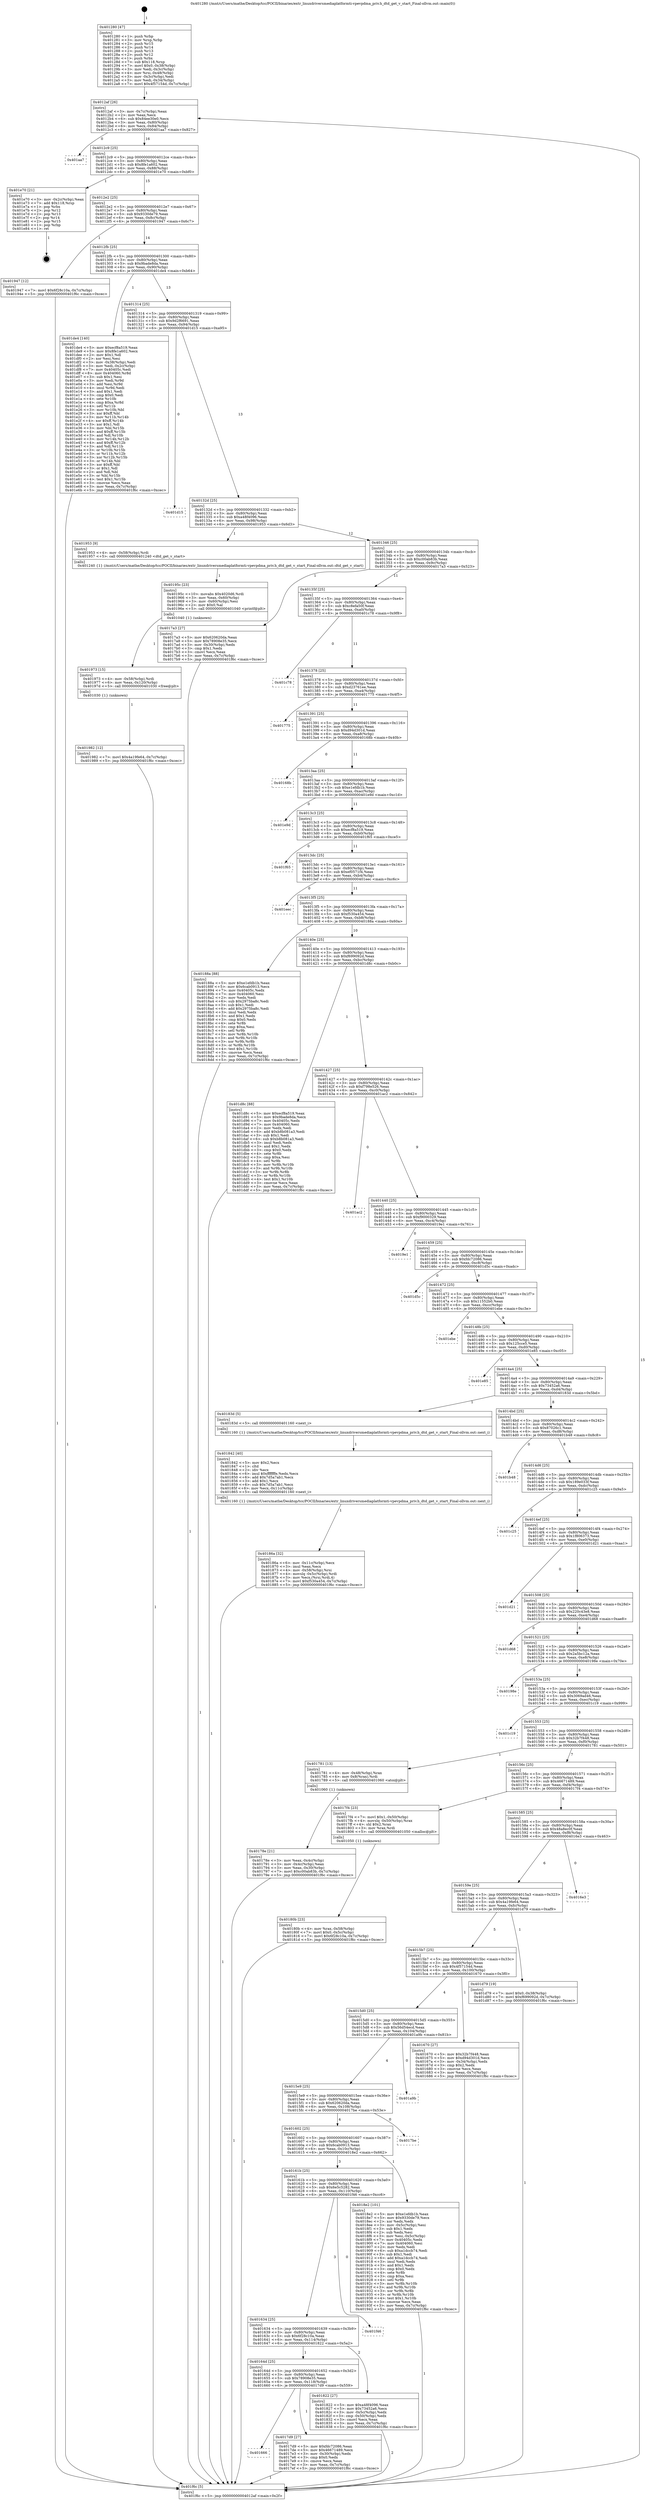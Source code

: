 digraph "0x401280" {
  label = "0x401280 (/mnt/c/Users/mathe/Desktop/tcc/POCII/binaries/extr_linuxdriversmediaplatformti-vpevpdma_priv.h_dtd_get_v_start_Final-ollvm.out::main(0))"
  labelloc = "t"
  node[shape=record]

  Entry [label="",width=0.3,height=0.3,shape=circle,fillcolor=black,style=filled]
  "0x4012af" [label="{
     0x4012af [26]\l
     | [instrs]\l
     &nbsp;&nbsp;0x4012af \<+3\>: mov -0x7c(%rbp),%eax\l
     &nbsp;&nbsp;0x4012b2 \<+2\>: mov %eax,%ecx\l
     &nbsp;&nbsp;0x4012b4 \<+6\>: sub $0x84ee30e0,%ecx\l
     &nbsp;&nbsp;0x4012ba \<+3\>: mov %eax,-0x80(%rbp)\l
     &nbsp;&nbsp;0x4012bd \<+6\>: mov %ecx,-0x84(%rbp)\l
     &nbsp;&nbsp;0x4012c3 \<+6\>: je 0000000000401aa7 \<main+0x827\>\l
  }"]
  "0x401aa7" [label="{
     0x401aa7\l
  }", style=dashed]
  "0x4012c9" [label="{
     0x4012c9 [25]\l
     | [instrs]\l
     &nbsp;&nbsp;0x4012c9 \<+5\>: jmp 00000000004012ce \<main+0x4e\>\l
     &nbsp;&nbsp;0x4012ce \<+3\>: mov -0x80(%rbp),%eax\l
     &nbsp;&nbsp;0x4012d1 \<+5\>: sub $0x8fe1a602,%eax\l
     &nbsp;&nbsp;0x4012d6 \<+6\>: mov %eax,-0x88(%rbp)\l
     &nbsp;&nbsp;0x4012dc \<+6\>: je 0000000000401e70 \<main+0xbf0\>\l
  }"]
  Exit [label="",width=0.3,height=0.3,shape=circle,fillcolor=black,style=filled,peripheries=2]
  "0x401e70" [label="{
     0x401e70 [21]\l
     | [instrs]\l
     &nbsp;&nbsp;0x401e70 \<+3\>: mov -0x2c(%rbp),%eax\l
     &nbsp;&nbsp;0x401e73 \<+7\>: add $0x118,%rsp\l
     &nbsp;&nbsp;0x401e7a \<+1\>: pop %rbx\l
     &nbsp;&nbsp;0x401e7b \<+2\>: pop %r12\l
     &nbsp;&nbsp;0x401e7d \<+2\>: pop %r13\l
     &nbsp;&nbsp;0x401e7f \<+2\>: pop %r14\l
     &nbsp;&nbsp;0x401e81 \<+2\>: pop %r15\l
     &nbsp;&nbsp;0x401e83 \<+1\>: pop %rbp\l
     &nbsp;&nbsp;0x401e84 \<+1\>: ret\l
  }"]
  "0x4012e2" [label="{
     0x4012e2 [25]\l
     | [instrs]\l
     &nbsp;&nbsp;0x4012e2 \<+5\>: jmp 00000000004012e7 \<main+0x67\>\l
     &nbsp;&nbsp;0x4012e7 \<+3\>: mov -0x80(%rbp),%eax\l
     &nbsp;&nbsp;0x4012ea \<+5\>: sub $0x9330de79,%eax\l
     &nbsp;&nbsp;0x4012ef \<+6\>: mov %eax,-0x8c(%rbp)\l
     &nbsp;&nbsp;0x4012f5 \<+6\>: je 0000000000401947 \<main+0x6c7\>\l
  }"]
  "0x401982" [label="{
     0x401982 [12]\l
     | [instrs]\l
     &nbsp;&nbsp;0x401982 \<+7\>: movl $0x4a19fe64,-0x7c(%rbp)\l
     &nbsp;&nbsp;0x401989 \<+5\>: jmp 0000000000401f6c \<main+0xcec\>\l
  }"]
  "0x401947" [label="{
     0x401947 [12]\l
     | [instrs]\l
     &nbsp;&nbsp;0x401947 \<+7\>: movl $0x6f28c10a,-0x7c(%rbp)\l
     &nbsp;&nbsp;0x40194e \<+5\>: jmp 0000000000401f6c \<main+0xcec\>\l
  }"]
  "0x4012fb" [label="{
     0x4012fb [25]\l
     | [instrs]\l
     &nbsp;&nbsp;0x4012fb \<+5\>: jmp 0000000000401300 \<main+0x80\>\l
     &nbsp;&nbsp;0x401300 \<+3\>: mov -0x80(%rbp),%eax\l
     &nbsp;&nbsp;0x401303 \<+5\>: sub $0x9bade8da,%eax\l
     &nbsp;&nbsp;0x401308 \<+6\>: mov %eax,-0x90(%rbp)\l
     &nbsp;&nbsp;0x40130e \<+6\>: je 0000000000401de4 \<main+0xb64\>\l
  }"]
  "0x401973" [label="{
     0x401973 [15]\l
     | [instrs]\l
     &nbsp;&nbsp;0x401973 \<+4\>: mov -0x58(%rbp),%rdi\l
     &nbsp;&nbsp;0x401977 \<+6\>: mov %eax,-0x120(%rbp)\l
     &nbsp;&nbsp;0x40197d \<+5\>: call 0000000000401030 \<free@plt\>\l
     | [calls]\l
     &nbsp;&nbsp;0x401030 \{1\} (unknown)\l
  }"]
  "0x401de4" [label="{
     0x401de4 [140]\l
     | [instrs]\l
     &nbsp;&nbsp;0x401de4 \<+5\>: mov $0xecf8a519,%eax\l
     &nbsp;&nbsp;0x401de9 \<+5\>: mov $0x8fe1a602,%ecx\l
     &nbsp;&nbsp;0x401dee \<+2\>: mov $0x1,%dl\l
     &nbsp;&nbsp;0x401df0 \<+2\>: xor %esi,%esi\l
     &nbsp;&nbsp;0x401df2 \<+3\>: mov -0x38(%rbp),%edi\l
     &nbsp;&nbsp;0x401df5 \<+3\>: mov %edi,-0x2c(%rbp)\l
     &nbsp;&nbsp;0x401df8 \<+7\>: mov 0x40405c,%edi\l
     &nbsp;&nbsp;0x401dff \<+8\>: mov 0x404060,%r8d\l
     &nbsp;&nbsp;0x401e07 \<+3\>: sub $0x1,%esi\l
     &nbsp;&nbsp;0x401e0a \<+3\>: mov %edi,%r9d\l
     &nbsp;&nbsp;0x401e0d \<+3\>: add %esi,%r9d\l
     &nbsp;&nbsp;0x401e10 \<+4\>: imul %r9d,%edi\l
     &nbsp;&nbsp;0x401e14 \<+3\>: and $0x1,%edi\l
     &nbsp;&nbsp;0x401e17 \<+3\>: cmp $0x0,%edi\l
     &nbsp;&nbsp;0x401e1a \<+4\>: sete %r10b\l
     &nbsp;&nbsp;0x401e1e \<+4\>: cmp $0xa,%r8d\l
     &nbsp;&nbsp;0x401e22 \<+4\>: setl %r11b\l
     &nbsp;&nbsp;0x401e26 \<+3\>: mov %r10b,%bl\l
     &nbsp;&nbsp;0x401e29 \<+3\>: xor $0xff,%bl\l
     &nbsp;&nbsp;0x401e2c \<+3\>: mov %r11b,%r14b\l
     &nbsp;&nbsp;0x401e2f \<+4\>: xor $0xff,%r14b\l
     &nbsp;&nbsp;0x401e33 \<+3\>: xor $0x1,%dl\l
     &nbsp;&nbsp;0x401e36 \<+3\>: mov %bl,%r15b\l
     &nbsp;&nbsp;0x401e39 \<+4\>: and $0xff,%r15b\l
     &nbsp;&nbsp;0x401e3d \<+3\>: and %dl,%r10b\l
     &nbsp;&nbsp;0x401e40 \<+3\>: mov %r14b,%r12b\l
     &nbsp;&nbsp;0x401e43 \<+4\>: and $0xff,%r12b\l
     &nbsp;&nbsp;0x401e47 \<+3\>: and %dl,%r11b\l
     &nbsp;&nbsp;0x401e4a \<+3\>: or %r10b,%r15b\l
     &nbsp;&nbsp;0x401e4d \<+3\>: or %r11b,%r12b\l
     &nbsp;&nbsp;0x401e50 \<+3\>: xor %r12b,%r15b\l
     &nbsp;&nbsp;0x401e53 \<+3\>: or %r14b,%bl\l
     &nbsp;&nbsp;0x401e56 \<+3\>: xor $0xff,%bl\l
     &nbsp;&nbsp;0x401e59 \<+3\>: or $0x1,%dl\l
     &nbsp;&nbsp;0x401e5c \<+2\>: and %dl,%bl\l
     &nbsp;&nbsp;0x401e5e \<+3\>: or %bl,%r15b\l
     &nbsp;&nbsp;0x401e61 \<+4\>: test $0x1,%r15b\l
     &nbsp;&nbsp;0x401e65 \<+3\>: cmovne %ecx,%eax\l
     &nbsp;&nbsp;0x401e68 \<+3\>: mov %eax,-0x7c(%rbp)\l
     &nbsp;&nbsp;0x401e6b \<+5\>: jmp 0000000000401f6c \<main+0xcec\>\l
  }"]
  "0x401314" [label="{
     0x401314 [25]\l
     | [instrs]\l
     &nbsp;&nbsp;0x401314 \<+5\>: jmp 0000000000401319 \<main+0x99\>\l
     &nbsp;&nbsp;0x401319 \<+3\>: mov -0x80(%rbp),%eax\l
     &nbsp;&nbsp;0x40131c \<+5\>: sub $0x9d2f6691,%eax\l
     &nbsp;&nbsp;0x401321 \<+6\>: mov %eax,-0x94(%rbp)\l
     &nbsp;&nbsp;0x401327 \<+6\>: je 0000000000401d15 \<main+0xa95\>\l
  }"]
  "0x40195c" [label="{
     0x40195c [23]\l
     | [instrs]\l
     &nbsp;&nbsp;0x40195c \<+10\>: movabs $0x4020d6,%rdi\l
     &nbsp;&nbsp;0x401966 \<+3\>: mov %eax,-0x60(%rbp)\l
     &nbsp;&nbsp;0x401969 \<+3\>: mov -0x60(%rbp),%esi\l
     &nbsp;&nbsp;0x40196c \<+2\>: mov $0x0,%al\l
     &nbsp;&nbsp;0x40196e \<+5\>: call 0000000000401040 \<printf@plt\>\l
     | [calls]\l
     &nbsp;&nbsp;0x401040 \{1\} (unknown)\l
  }"]
  "0x401d15" [label="{
     0x401d15\l
  }", style=dashed]
  "0x40132d" [label="{
     0x40132d [25]\l
     | [instrs]\l
     &nbsp;&nbsp;0x40132d \<+5\>: jmp 0000000000401332 \<main+0xb2\>\l
     &nbsp;&nbsp;0x401332 \<+3\>: mov -0x80(%rbp),%eax\l
     &nbsp;&nbsp;0x401335 \<+5\>: sub $0xa48f4096,%eax\l
     &nbsp;&nbsp;0x40133a \<+6\>: mov %eax,-0x98(%rbp)\l
     &nbsp;&nbsp;0x401340 \<+6\>: je 0000000000401953 \<main+0x6d3\>\l
  }"]
  "0x40186a" [label="{
     0x40186a [32]\l
     | [instrs]\l
     &nbsp;&nbsp;0x40186a \<+6\>: mov -0x11c(%rbp),%ecx\l
     &nbsp;&nbsp;0x401870 \<+3\>: imul %eax,%ecx\l
     &nbsp;&nbsp;0x401873 \<+4\>: mov -0x58(%rbp),%rsi\l
     &nbsp;&nbsp;0x401877 \<+4\>: movslq -0x5c(%rbp),%rdi\l
     &nbsp;&nbsp;0x40187b \<+3\>: mov %ecx,(%rsi,%rdi,4)\l
     &nbsp;&nbsp;0x40187e \<+7\>: movl $0xf530a454,-0x7c(%rbp)\l
     &nbsp;&nbsp;0x401885 \<+5\>: jmp 0000000000401f6c \<main+0xcec\>\l
  }"]
  "0x401953" [label="{
     0x401953 [9]\l
     | [instrs]\l
     &nbsp;&nbsp;0x401953 \<+4\>: mov -0x58(%rbp),%rdi\l
     &nbsp;&nbsp;0x401957 \<+5\>: call 0000000000401240 \<dtd_get_v_start\>\l
     | [calls]\l
     &nbsp;&nbsp;0x401240 \{1\} (/mnt/c/Users/mathe/Desktop/tcc/POCII/binaries/extr_linuxdriversmediaplatformti-vpevpdma_priv.h_dtd_get_v_start_Final-ollvm.out::dtd_get_v_start)\l
  }"]
  "0x401346" [label="{
     0x401346 [25]\l
     | [instrs]\l
     &nbsp;&nbsp;0x401346 \<+5\>: jmp 000000000040134b \<main+0xcb\>\l
     &nbsp;&nbsp;0x40134b \<+3\>: mov -0x80(%rbp),%eax\l
     &nbsp;&nbsp;0x40134e \<+5\>: sub $0xc00ab83b,%eax\l
     &nbsp;&nbsp;0x401353 \<+6\>: mov %eax,-0x9c(%rbp)\l
     &nbsp;&nbsp;0x401359 \<+6\>: je 00000000004017a3 \<main+0x523\>\l
  }"]
  "0x401842" [label="{
     0x401842 [40]\l
     | [instrs]\l
     &nbsp;&nbsp;0x401842 \<+5\>: mov $0x2,%ecx\l
     &nbsp;&nbsp;0x401847 \<+1\>: cltd\l
     &nbsp;&nbsp;0x401848 \<+2\>: idiv %ecx\l
     &nbsp;&nbsp;0x40184a \<+6\>: imul $0xfffffffe,%edx,%ecx\l
     &nbsp;&nbsp;0x401850 \<+6\>: add $0x7d5a7ab1,%ecx\l
     &nbsp;&nbsp;0x401856 \<+3\>: add $0x1,%ecx\l
     &nbsp;&nbsp;0x401859 \<+6\>: sub $0x7d5a7ab1,%ecx\l
     &nbsp;&nbsp;0x40185f \<+6\>: mov %ecx,-0x11c(%rbp)\l
     &nbsp;&nbsp;0x401865 \<+5\>: call 0000000000401160 \<next_i\>\l
     | [calls]\l
     &nbsp;&nbsp;0x401160 \{1\} (/mnt/c/Users/mathe/Desktop/tcc/POCII/binaries/extr_linuxdriversmediaplatformti-vpevpdma_priv.h_dtd_get_v_start_Final-ollvm.out::next_i)\l
  }"]
  "0x4017a3" [label="{
     0x4017a3 [27]\l
     | [instrs]\l
     &nbsp;&nbsp;0x4017a3 \<+5\>: mov $0x620620da,%eax\l
     &nbsp;&nbsp;0x4017a8 \<+5\>: mov $0x78908e35,%ecx\l
     &nbsp;&nbsp;0x4017ad \<+3\>: mov -0x30(%rbp),%edx\l
     &nbsp;&nbsp;0x4017b0 \<+3\>: cmp $0x1,%edx\l
     &nbsp;&nbsp;0x4017b3 \<+3\>: cmovl %ecx,%eax\l
     &nbsp;&nbsp;0x4017b6 \<+3\>: mov %eax,-0x7c(%rbp)\l
     &nbsp;&nbsp;0x4017b9 \<+5\>: jmp 0000000000401f6c \<main+0xcec\>\l
  }"]
  "0x40135f" [label="{
     0x40135f [25]\l
     | [instrs]\l
     &nbsp;&nbsp;0x40135f \<+5\>: jmp 0000000000401364 \<main+0xe4\>\l
     &nbsp;&nbsp;0x401364 \<+3\>: mov -0x80(%rbp),%eax\l
     &nbsp;&nbsp;0x401367 \<+5\>: sub $0xc8efa50f,%eax\l
     &nbsp;&nbsp;0x40136c \<+6\>: mov %eax,-0xa0(%rbp)\l
     &nbsp;&nbsp;0x401372 \<+6\>: je 0000000000401c78 \<main+0x9f8\>\l
  }"]
  "0x40180b" [label="{
     0x40180b [23]\l
     | [instrs]\l
     &nbsp;&nbsp;0x40180b \<+4\>: mov %rax,-0x58(%rbp)\l
     &nbsp;&nbsp;0x40180f \<+7\>: movl $0x0,-0x5c(%rbp)\l
     &nbsp;&nbsp;0x401816 \<+7\>: movl $0x6f28c10a,-0x7c(%rbp)\l
     &nbsp;&nbsp;0x40181d \<+5\>: jmp 0000000000401f6c \<main+0xcec\>\l
  }"]
  "0x401c78" [label="{
     0x401c78\l
  }", style=dashed]
  "0x401378" [label="{
     0x401378 [25]\l
     | [instrs]\l
     &nbsp;&nbsp;0x401378 \<+5\>: jmp 000000000040137d \<main+0xfd\>\l
     &nbsp;&nbsp;0x40137d \<+3\>: mov -0x80(%rbp),%eax\l
     &nbsp;&nbsp;0x401380 \<+5\>: sub $0xd23761ee,%eax\l
     &nbsp;&nbsp;0x401385 \<+6\>: mov %eax,-0xa4(%rbp)\l
     &nbsp;&nbsp;0x40138b \<+6\>: je 0000000000401775 \<main+0x4f5\>\l
  }"]
  "0x401666" [label="{
     0x401666\l
  }", style=dashed]
  "0x401775" [label="{
     0x401775\l
  }", style=dashed]
  "0x401391" [label="{
     0x401391 [25]\l
     | [instrs]\l
     &nbsp;&nbsp;0x401391 \<+5\>: jmp 0000000000401396 \<main+0x116\>\l
     &nbsp;&nbsp;0x401396 \<+3\>: mov -0x80(%rbp),%eax\l
     &nbsp;&nbsp;0x401399 \<+5\>: sub $0xd94d301d,%eax\l
     &nbsp;&nbsp;0x40139e \<+6\>: mov %eax,-0xa8(%rbp)\l
     &nbsp;&nbsp;0x4013a4 \<+6\>: je 000000000040168b \<main+0x40b\>\l
  }"]
  "0x4017d9" [label="{
     0x4017d9 [27]\l
     | [instrs]\l
     &nbsp;&nbsp;0x4017d9 \<+5\>: mov $0xfdc72086,%eax\l
     &nbsp;&nbsp;0x4017de \<+5\>: mov $0x46671489,%ecx\l
     &nbsp;&nbsp;0x4017e3 \<+3\>: mov -0x30(%rbp),%edx\l
     &nbsp;&nbsp;0x4017e6 \<+3\>: cmp $0x0,%edx\l
     &nbsp;&nbsp;0x4017e9 \<+3\>: cmove %ecx,%eax\l
     &nbsp;&nbsp;0x4017ec \<+3\>: mov %eax,-0x7c(%rbp)\l
     &nbsp;&nbsp;0x4017ef \<+5\>: jmp 0000000000401f6c \<main+0xcec\>\l
  }"]
  "0x40168b" [label="{
     0x40168b\l
  }", style=dashed]
  "0x4013aa" [label="{
     0x4013aa [25]\l
     | [instrs]\l
     &nbsp;&nbsp;0x4013aa \<+5\>: jmp 00000000004013af \<main+0x12f\>\l
     &nbsp;&nbsp;0x4013af \<+3\>: mov -0x80(%rbp),%eax\l
     &nbsp;&nbsp;0x4013b2 \<+5\>: sub $0xe1efdb1b,%eax\l
     &nbsp;&nbsp;0x4013b7 \<+6\>: mov %eax,-0xac(%rbp)\l
     &nbsp;&nbsp;0x4013bd \<+6\>: je 0000000000401e9d \<main+0xc1d\>\l
  }"]
  "0x40164d" [label="{
     0x40164d [25]\l
     | [instrs]\l
     &nbsp;&nbsp;0x40164d \<+5\>: jmp 0000000000401652 \<main+0x3d2\>\l
     &nbsp;&nbsp;0x401652 \<+3\>: mov -0x80(%rbp),%eax\l
     &nbsp;&nbsp;0x401655 \<+5\>: sub $0x78908e35,%eax\l
     &nbsp;&nbsp;0x40165a \<+6\>: mov %eax,-0x118(%rbp)\l
     &nbsp;&nbsp;0x401660 \<+6\>: je 00000000004017d9 \<main+0x559\>\l
  }"]
  "0x401e9d" [label="{
     0x401e9d\l
  }", style=dashed]
  "0x4013c3" [label="{
     0x4013c3 [25]\l
     | [instrs]\l
     &nbsp;&nbsp;0x4013c3 \<+5\>: jmp 00000000004013c8 \<main+0x148\>\l
     &nbsp;&nbsp;0x4013c8 \<+3\>: mov -0x80(%rbp),%eax\l
     &nbsp;&nbsp;0x4013cb \<+5\>: sub $0xecf8a519,%eax\l
     &nbsp;&nbsp;0x4013d0 \<+6\>: mov %eax,-0xb0(%rbp)\l
     &nbsp;&nbsp;0x4013d6 \<+6\>: je 0000000000401f65 \<main+0xce5\>\l
  }"]
  "0x401822" [label="{
     0x401822 [27]\l
     | [instrs]\l
     &nbsp;&nbsp;0x401822 \<+5\>: mov $0xa48f4096,%eax\l
     &nbsp;&nbsp;0x401827 \<+5\>: mov $0x73452a6,%ecx\l
     &nbsp;&nbsp;0x40182c \<+3\>: mov -0x5c(%rbp),%edx\l
     &nbsp;&nbsp;0x40182f \<+3\>: cmp -0x50(%rbp),%edx\l
     &nbsp;&nbsp;0x401832 \<+3\>: cmovl %ecx,%eax\l
     &nbsp;&nbsp;0x401835 \<+3\>: mov %eax,-0x7c(%rbp)\l
     &nbsp;&nbsp;0x401838 \<+5\>: jmp 0000000000401f6c \<main+0xcec\>\l
  }"]
  "0x401f65" [label="{
     0x401f65\l
  }", style=dashed]
  "0x4013dc" [label="{
     0x4013dc [25]\l
     | [instrs]\l
     &nbsp;&nbsp;0x4013dc \<+5\>: jmp 00000000004013e1 \<main+0x161\>\l
     &nbsp;&nbsp;0x4013e1 \<+3\>: mov -0x80(%rbp),%eax\l
     &nbsp;&nbsp;0x4013e4 \<+5\>: sub $0xef0571f4,%eax\l
     &nbsp;&nbsp;0x4013e9 \<+6\>: mov %eax,-0xb4(%rbp)\l
     &nbsp;&nbsp;0x4013ef \<+6\>: je 0000000000401eec \<main+0xc6c\>\l
  }"]
  "0x401634" [label="{
     0x401634 [25]\l
     | [instrs]\l
     &nbsp;&nbsp;0x401634 \<+5\>: jmp 0000000000401639 \<main+0x3b9\>\l
     &nbsp;&nbsp;0x401639 \<+3\>: mov -0x80(%rbp),%eax\l
     &nbsp;&nbsp;0x40163c \<+5\>: sub $0x6f28c10a,%eax\l
     &nbsp;&nbsp;0x401641 \<+6\>: mov %eax,-0x114(%rbp)\l
     &nbsp;&nbsp;0x401647 \<+6\>: je 0000000000401822 \<main+0x5a2\>\l
  }"]
  "0x401eec" [label="{
     0x401eec\l
  }", style=dashed]
  "0x4013f5" [label="{
     0x4013f5 [25]\l
     | [instrs]\l
     &nbsp;&nbsp;0x4013f5 \<+5\>: jmp 00000000004013fa \<main+0x17a\>\l
     &nbsp;&nbsp;0x4013fa \<+3\>: mov -0x80(%rbp),%eax\l
     &nbsp;&nbsp;0x4013fd \<+5\>: sub $0xf530a454,%eax\l
     &nbsp;&nbsp;0x401402 \<+6\>: mov %eax,-0xb8(%rbp)\l
     &nbsp;&nbsp;0x401408 \<+6\>: je 000000000040188a \<main+0x60a\>\l
  }"]
  "0x401f46" [label="{
     0x401f46\l
  }", style=dashed]
  "0x40188a" [label="{
     0x40188a [88]\l
     | [instrs]\l
     &nbsp;&nbsp;0x40188a \<+5\>: mov $0xe1efdb1b,%eax\l
     &nbsp;&nbsp;0x40188f \<+5\>: mov $0x6cab0913,%ecx\l
     &nbsp;&nbsp;0x401894 \<+7\>: mov 0x40405c,%edx\l
     &nbsp;&nbsp;0x40189b \<+7\>: mov 0x404060,%esi\l
     &nbsp;&nbsp;0x4018a2 \<+2\>: mov %edx,%edi\l
     &nbsp;&nbsp;0x4018a4 \<+6\>: sub $0x2975ba8c,%edi\l
     &nbsp;&nbsp;0x4018aa \<+3\>: sub $0x1,%edi\l
     &nbsp;&nbsp;0x4018ad \<+6\>: add $0x2975ba8c,%edi\l
     &nbsp;&nbsp;0x4018b3 \<+3\>: imul %edi,%edx\l
     &nbsp;&nbsp;0x4018b6 \<+3\>: and $0x1,%edx\l
     &nbsp;&nbsp;0x4018b9 \<+3\>: cmp $0x0,%edx\l
     &nbsp;&nbsp;0x4018bc \<+4\>: sete %r8b\l
     &nbsp;&nbsp;0x4018c0 \<+3\>: cmp $0xa,%esi\l
     &nbsp;&nbsp;0x4018c3 \<+4\>: setl %r9b\l
     &nbsp;&nbsp;0x4018c7 \<+3\>: mov %r8b,%r10b\l
     &nbsp;&nbsp;0x4018ca \<+3\>: and %r9b,%r10b\l
     &nbsp;&nbsp;0x4018cd \<+3\>: xor %r9b,%r8b\l
     &nbsp;&nbsp;0x4018d0 \<+3\>: or %r8b,%r10b\l
     &nbsp;&nbsp;0x4018d3 \<+4\>: test $0x1,%r10b\l
     &nbsp;&nbsp;0x4018d7 \<+3\>: cmovne %ecx,%eax\l
     &nbsp;&nbsp;0x4018da \<+3\>: mov %eax,-0x7c(%rbp)\l
     &nbsp;&nbsp;0x4018dd \<+5\>: jmp 0000000000401f6c \<main+0xcec\>\l
  }"]
  "0x40140e" [label="{
     0x40140e [25]\l
     | [instrs]\l
     &nbsp;&nbsp;0x40140e \<+5\>: jmp 0000000000401413 \<main+0x193\>\l
     &nbsp;&nbsp;0x401413 \<+3\>: mov -0x80(%rbp),%eax\l
     &nbsp;&nbsp;0x401416 \<+5\>: sub $0xf699092d,%eax\l
     &nbsp;&nbsp;0x40141b \<+6\>: mov %eax,-0xbc(%rbp)\l
     &nbsp;&nbsp;0x401421 \<+6\>: je 0000000000401d8c \<main+0xb0c\>\l
  }"]
  "0x40161b" [label="{
     0x40161b [25]\l
     | [instrs]\l
     &nbsp;&nbsp;0x40161b \<+5\>: jmp 0000000000401620 \<main+0x3a0\>\l
     &nbsp;&nbsp;0x401620 \<+3\>: mov -0x80(%rbp),%eax\l
     &nbsp;&nbsp;0x401623 \<+5\>: sub $0x6e5c5282,%eax\l
     &nbsp;&nbsp;0x401628 \<+6\>: mov %eax,-0x110(%rbp)\l
     &nbsp;&nbsp;0x40162e \<+6\>: je 0000000000401f46 \<main+0xcc6\>\l
  }"]
  "0x401d8c" [label="{
     0x401d8c [88]\l
     | [instrs]\l
     &nbsp;&nbsp;0x401d8c \<+5\>: mov $0xecf8a519,%eax\l
     &nbsp;&nbsp;0x401d91 \<+5\>: mov $0x9bade8da,%ecx\l
     &nbsp;&nbsp;0x401d96 \<+7\>: mov 0x40405c,%edx\l
     &nbsp;&nbsp;0x401d9d \<+7\>: mov 0x404060,%esi\l
     &nbsp;&nbsp;0x401da4 \<+2\>: mov %edx,%edi\l
     &nbsp;&nbsp;0x401da6 \<+6\>: add $0xb8b081a3,%edi\l
     &nbsp;&nbsp;0x401dac \<+3\>: sub $0x1,%edi\l
     &nbsp;&nbsp;0x401daf \<+6\>: sub $0xb8b081a3,%edi\l
     &nbsp;&nbsp;0x401db5 \<+3\>: imul %edi,%edx\l
     &nbsp;&nbsp;0x401db8 \<+3\>: and $0x1,%edx\l
     &nbsp;&nbsp;0x401dbb \<+3\>: cmp $0x0,%edx\l
     &nbsp;&nbsp;0x401dbe \<+4\>: sete %r8b\l
     &nbsp;&nbsp;0x401dc2 \<+3\>: cmp $0xa,%esi\l
     &nbsp;&nbsp;0x401dc5 \<+4\>: setl %r9b\l
     &nbsp;&nbsp;0x401dc9 \<+3\>: mov %r8b,%r10b\l
     &nbsp;&nbsp;0x401dcc \<+3\>: and %r9b,%r10b\l
     &nbsp;&nbsp;0x401dcf \<+3\>: xor %r9b,%r8b\l
     &nbsp;&nbsp;0x401dd2 \<+3\>: or %r8b,%r10b\l
     &nbsp;&nbsp;0x401dd5 \<+4\>: test $0x1,%r10b\l
     &nbsp;&nbsp;0x401dd9 \<+3\>: cmovne %ecx,%eax\l
     &nbsp;&nbsp;0x401ddc \<+3\>: mov %eax,-0x7c(%rbp)\l
     &nbsp;&nbsp;0x401ddf \<+5\>: jmp 0000000000401f6c \<main+0xcec\>\l
  }"]
  "0x401427" [label="{
     0x401427 [25]\l
     | [instrs]\l
     &nbsp;&nbsp;0x401427 \<+5\>: jmp 000000000040142c \<main+0x1ac\>\l
     &nbsp;&nbsp;0x40142c \<+3\>: mov -0x80(%rbp),%eax\l
     &nbsp;&nbsp;0x40142f \<+5\>: sub $0xf798e526,%eax\l
     &nbsp;&nbsp;0x401434 \<+6\>: mov %eax,-0xc0(%rbp)\l
     &nbsp;&nbsp;0x40143a \<+6\>: je 0000000000401ac2 \<main+0x842\>\l
  }"]
  "0x4018e2" [label="{
     0x4018e2 [101]\l
     | [instrs]\l
     &nbsp;&nbsp;0x4018e2 \<+5\>: mov $0xe1efdb1b,%eax\l
     &nbsp;&nbsp;0x4018e7 \<+5\>: mov $0x9330de79,%ecx\l
     &nbsp;&nbsp;0x4018ec \<+2\>: xor %edx,%edx\l
     &nbsp;&nbsp;0x4018ee \<+3\>: mov -0x5c(%rbp),%esi\l
     &nbsp;&nbsp;0x4018f1 \<+3\>: sub $0x1,%edx\l
     &nbsp;&nbsp;0x4018f4 \<+2\>: sub %edx,%esi\l
     &nbsp;&nbsp;0x4018f6 \<+3\>: mov %esi,-0x5c(%rbp)\l
     &nbsp;&nbsp;0x4018f9 \<+7\>: mov 0x40405c,%edx\l
     &nbsp;&nbsp;0x401900 \<+7\>: mov 0x404060,%esi\l
     &nbsp;&nbsp;0x401907 \<+2\>: mov %edx,%edi\l
     &nbsp;&nbsp;0x401909 \<+6\>: sub $0xa1dccb74,%edi\l
     &nbsp;&nbsp;0x40190f \<+3\>: sub $0x1,%edi\l
     &nbsp;&nbsp;0x401912 \<+6\>: add $0xa1dccb74,%edi\l
     &nbsp;&nbsp;0x401918 \<+3\>: imul %edi,%edx\l
     &nbsp;&nbsp;0x40191b \<+3\>: and $0x1,%edx\l
     &nbsp;&nbsp;0x40191e \<+3\>: cmp $0x0,%edx\l
     &nbsp;&nbsp;0x401921 \<+4\>: sete %r8b\l
     &nbsp;&nbsp;0x401925 \<+3\>: cmp $0xa,%esi\l
     &nbsp;&nbsp;0x401928 \<+4\>: setl %r9b\l
     &nbsp;&nbsp;0x40192c \<+3\>: mov %r8b,%r10b\l
     &nbsp;&nbsp;0x40192f \<+3\>: and %r9b,%r10b\l
     &nbsp;&nbsp;0x401932 \<+3\>: xor %r9b,%r8b\l
     &nbsp;&nbsp;0x401935 \<+3\>: or %r8b,%r10b\l
     &nbsp;&nbsp;0x401938 \<+4\>: test $0x1,%r10b\l
     &nbsp;&nbsp;0x40193c \<+3\>: cmovne %ecx,%eax\l
     &nbsp;&nbsp;0x40193f \<+3\>: mov %eax,-0x7c(%rbp)\l
     &nbsp;&nbsp;0x401942 \<+5\>: jmp 0000000000401f6c \<main+0xcec\>\l
  }"]
  "0x401ac2" [label="{
     0x401ac2\l
  }", style=dashed]
  "0x401440" [label="{
     0x401440 [25]\l
     | [instrs]\l
     &nbsp;&nbsp;0x401440 \<+5\>: jmp 0000000000401445 \<main+0x1c5\>\l
     &nbsp;&nbsp;0x401445 \<+3\>: mov -0x80(%rbp),%eax\l
     &nbsp;&nbsp;0x401448 \<+5\>: sub $0xf9000329,%eax\l
     &nbsp;&nbsp;0x40144d \<+6\>: mov %eax,-0xc4(%rbp)\l
     &nbsp;&nbsp;0x401453 \<+6\>: je 00000000004019e1 \<main+0x761\>\l
  }"]
  "0x401602" [label="{
     0x401602 [25]\l
     | [instrs]\l
     &nbsp;&nbsp;0x401602 \<+5\>: jmp 0000000000401607 \<main+0x387\>\l
     &nbsp;&nbsp;0x401607 \<+3\>: mov -0x80(%rbp),%eax\l
     &nbsp;&nbsp;0x40160a \<+5\>: sub $0x6cab0913,%eax\l
     &nbsp;&nbsp;0x40160f \<+6\>: mov %eax,-0x10c(%rbp)\l
     &nbsp;&nbsp;0x401615 \<+6\>: je 00000000004018e2 \<main+0x662\>\l
  }"]
  "0x4019e1" [label="{
     0x4019e1\l
  }", style=dashed]
  "0x401459" [label="{
     0x401459 [25]\l
     | [instrs]\l
     &nbsp;&nbsp;0x401459 \<+5\>: jmp 000000000040145e \<main+0x1de\>\l
     &nbsp;&nbsp;0x40145e \<+3\>: mov -0x80(%rbp),%eax\l
     &nbsp;&nbsp;0x401461 \<+5\>: sub $0xfdc72086,%eax\l
     &nbsp;&nbsp;0x401466 \<+6\>: mov %eax,-0xc8(%rbp)\l
     &nbsp;&nbsp;0x40146c \<+6\>: je 0000000000401d5c \<main+0xadc\>\l
  }"]
  "0x4017be" [label="{
     0x4017be\l
  }", style=dashed]
  "0x401d5c" [label="{
     0x401d5c\l
  }", style=dashed]
  "0x401472" [label="{
     0x401472 [25]\l
     | [instrs]\l
     &nbsp;&nbsp;0x401472 \<+5\>: jmp 0000000000401477 \<main+0x1f7\>\l
     &nbsp;&nbsp;0x401477 \<+3\>: mov -0x80(%rbp),%eax\l
     &nbsp;&nbsp;0x40147a \<+5\>: sub $0x11552b0,%eax\l
     &nbsp;&nbsp;0x40147f \<+6\>: mov %eax,-0xcc(%rbp)\l
     &nbsp;&nbsp;0x401485 \<+6\>: je 0000000000401ebe \<main+0xc3e\>\l
  }"]
  "0x4015e9" [label="{
     0x4015e9 [25]\l
     | [instrs]\l
     &nbsp;&nbsp;0x4015e9 \<+5\>: jmp 00000000004015ee \<main+0x36e\>\l
     &nbsp;&nbsp;0x4015ee \<+3\>: mov -0x80(%rbp),%eax\l
     &nbsp;&nbsp;0x4015f1 \<+5\>: sub $0x620620da,%eax\l
     &nbsp;&nbsp;0x4015f6 \<+6\>: mov %eax,-0x108(%rbp)\l
     &nbsp;&nbsp;0x4015fc \<+6\>: je 00000000004017be \<main+0x53e\>\l
  }"]
  "0x401ebe" [label="{
     0x401ebe\l
  }", style=dashed]
  "0x40148b" [label="{
     0x40148b [25]\l
     | [instrs]\l
     &nbsp;&nbsp;0x40148b \<+5\>: jmp 0000000000401490 \<main+0x210\>\l
     &nbsp;&nbsp;0x401490 \<+3\>: mov -0x80(%rbp),%eax\l
     &nbsp;&nbsp;0x401493 \<+5\>: sub $0x125cce5,%eax\l
     &nbsp;&nbsp;0x401498 \<+6\>: mov %eax,-0xd0(%rbp)\l
     &nbsp;&nbsp;0x40149e \<+6\>: je 0000000000401e85 \<main+0xc05\>\l
  }"]
  "0x401a9b" [label="{
     0x401a9b\l
  }", style=dashed]
  "0x401e85" [label="{
     0x401e85\l
  }", style=dashed]
  "0x4014a4" [label="{
     0x4014a4 [25]\l
     | [instrs]\l
     &nbsp;&nbsp;0x4014a4 \<+5\>: jmp 00000000004014a9 \<main+0x229\>\l
     &nbsp;&nbsp;0x4014a9 \<+3\>: mov -0x80(%rbp),%eax\l
     &nbsp;&nbsp;0x4014ac \<+5\>: sub $0x73452a6,%eax\l
     &nbsp;&nbsp;0x4014b1 \<+6\>: mov %eax,-0xd4(%rbp)\l
     &nbsp;&nbsp;0x4014b7 \<+6\>: je 000000000040183d \<main+0x5bd\>\l
  }"]
  "0x40178e" [label="{
     0x40178e [21]\l
     | [instrs]\l
     &nbsp;&nbsp;0x40178e \<+3\>: mov %eax,-0x4c(%rbp)\l
     &nbsp;&nbsp;0x401791 \<+3\>: mov -0x4c(%rbp),%eax\l
     &nbsp;&nbsp;0x401794 \<+3\>: mov %eax,-0x30(%rbp)\l
     &nbsp;&nbsp;0x401797 \<+7\>: movl $0xc00ab83b,-0x7c(%rbp)\l
     &nbsp;&nbsp;0x40179e \<+5\>: jmp 0000000000401f6c \<main+0xcec\>\l
  }"]
  "0x40183d" [label="{
     0x40183d [5]\l
     | [instrs]\l
     &nbsp;&nbsp;0x40183d \<+5\>: call 0000000000401160 \<next_i\>\l
     | [calls]\l
     &nbsp;&nbsp;0x401160 \{1\} (/mnt/c/Users/mathe/Desktop/tcc/POCII/binaries/extr_linuxdriversmediaplatformti-vpevpdma_priv.h_dtd_get_v_start_Final-ollvm.out::next_i)\l
  }"]
  "0x4014bd" [label="{
     0x4014bd [25]\l
     | [instrs]\l
     &nbsp;&nbsp;0x4014bd \<+5\>: jmp 00000000004014c2 \<main+0x242\>\l
     &nbsp;&nbsp;0x4014c2 \<+3\>: mov -0x80(%rbp),%eax\l
     &nbsp;&nbsp;0x4014c5 \<+5\>: sub $0x87026c1,%eax\l
     &nbsp;&nbsp;0x4014ca \<+6\>: mov %eax,-0xd8(%rbp)\l
     &nbsp;&nbsp;0x4014d0 \<+6\>: je 0000000000401b48 \<main+0x8c8\>\l
  }"]
  "0x401280" [label="{
     0x401280 [47]\l
     | [instrs]\l
     &nbsp;&nbsp;0x401280 \<+1\>: push %rbp\l
     &nbsp;&nbsp;0x401281 \<+3\>: mov %rsp,%rbp\l
     &nbsp;&nbsp;0x401284 \<+2\>: push %r15\l
     &nbsp;&nbsp;0x401286 \<+2\>: push %r14\l
     &nbsp;&nbsp;0x401288 \<+2\>: push %r13\l
     &nbsp;&nbsp;0x40128a \<+2\>: push %r12\l
     &nbsp;&nbsp;0x40128c \<+1\>: push %rbx\l
     &nbsp;&nbsp;0x40128d \<+7\>: sub $0x118,%rsp\l
     &nbsp;&nbsp;0x401294 \<+7\>: movl $0x0,-0x38(%rbp)\l
     &nbsp;&nbsp;0x40129b \<+3\>: mov %edi,-0x3c(%rbp)\l
     &nbsp;&nbsp;0x40129e \<+4\>: mov %rsi,-0x48(%rbp)\l
     &nbsp;&nbsp;0x4012a2 \<+3\>: mov -0x3c(%rbp),%edi\l
     &nbsp;&nbsp;0x4012a5 \<+3\>: mov %edi,-0x34(%rbp)\l
     &nbsp;&nbsp;0x4012a8 \<+7\>: movl $0x4f57154d,-0x7c(%rbp)\l
  }"]
  "0x401b48" [label="{
     0x401b48\l
  }", style=dashed]
  "0x4014d6" [label="{
     0x4014d6 [25]\l
     | [instrs]\l
     &nbsp;&nbsp;0x4014d6 \<+5\>: jmp 00000000004014db \<main+0x25b\>\l
     &nbsp;&nbsp;0x4014db \<+3\>: mov -0x80(%rbp),%eax\l
     &nbsp;&nbsp;0x4014de \<+5\>: sub $0x189e033f,%eax\l
     &nbsp;&nbsp;0x4014e3 \<+6\>: mov %eax,-0xdc(%rbp)\l
     &nbsp;&nbsp;0x4014e9 \<+6\>: je 0000000000401c25 \<main+0x9a5\>\l
  }"]
  "0x401f6c" [label="{
     0x401f6c [5]\l
     | [instrs]\l
     &nbsp;&nbsp;0x401f6c \<+5\>: jmp 00000000004012af \<main+0x2f\>\l
  }"]
  "0x401c25" [label="{
     0x401c25\l
  }", style=dashed]
  "0x4014ef" [label="{
     0x4014ef [25]\l
     | [instrs]\l
     &nbsp;&nbsp;0x4014ef \<+5\>: jmp 00000000004014f4 \<main+0x274\>\l
     &nbsp;&nbsp;0x4014f4 \<+3\>: mov -0x80(%rbp),%eax\l
     &nbsp;&nbsp;0x4014f7 \<+5\>: sub $0x1f806373,%eax\l
     &nbsp;&nbsp;0x4014fc \<+6\>: mov %eax,-0xe0(%rbp)\l
     &nbsp;&nbsp;0x401502 \<+6\>: je 0000000000401d21 \<main+0xaa1\>\l
  }"]
  "0x4015d0" [label="{
     0x4015d0 [25]\l
     | [instrs]\l
     &nbsp;&nbsp;0x4015d0 \<+5\>: jmp 00000000004015d5 \<main+0x355\>\l
     &nbsp;&nbsp;0x4015d5 \<+3\>: mov -0x80(%rbp),%eax\l
     &nbsp;&nbsp;0x4015d8 \<+5\>: sub $0x56d54ecd,%eax\l
     &nbsp;&nbsp;0x4015dd \<+6\>: mov %eax,-0x104(%rbp)\l
     &nbsp;&nbsp;0x4015e3 \<+6\>: je 0000000000401a9b \<main+0x81b\>\l
  }"]
  "0x401d21" [label="{
     0x401d21\l
  }", style=dashed]
  "0x401508" [label="{
     0x401508 [25]\l
     | [instrs]\l
     &nbsp;&nbsp;0x401508 \<+5\>: jmp 000000000040150d \<main+0x28d\>\l
     &nbsp;&nbsp;0x40150d \<+3\>: mov -0x80(%rbp),%eax\l
     &nbsp;&nbsp;0x401510 \<+5\>: sub $0x220c43e8,%eax\l
     &nbsp;&nbsp;0x401515 \<+6\>: mov %eax,-0xe4(%rbp)\l
     &nbsp;&nbsp;0x40151b \<+6\>: je 0000000000401d68 \<main+0xae8\>\l
  }"]
  "0x401670" [label="{
     0x401670 [27]\l
     | [instrs]\l
     &nbsp;&nbsp;0x401670 \<+5\>: mov $0x32b7f448,%eax\l
     &nbsp;&nbsp;0x401675 \<+5\>: mov $0xd94d301d,%ecx\l
     &nbsp;&nbsp;0x40167a \<+3\>: mov -0x34(%rbp),%edx\l
     &nbsp;&nbsp;0x40167d \<+3\>: cmp $0x2,%edx\l
     &nbsp;&nbsp;0x401680 \<+3\>: cmovne %ecx,%eax\l
     &nbsp;&nbsp;0x401683 \<+3\>: mov %eax,-0x7c(%rbp)\l
     &nbsp;&nbsp;0x401686 \<+5\>: jmp 0000000000401f6c \<main+0xcec\>\l
  }"]
  "0x401d68" [label="{
     0x401d68\l
  }", style=dashed]
  "0x401521" [label="{
     0x401521 [25]\l
     | [instrs]\l
     &nbsp;&nbsp;0x401521 \<+5\>: jmp 0000000000401526 \<main+0x2a6\>\l
     &nbsp;&nbsp;0x401526 \<+3\>: mov -0x80(%rbp),%eax\l
     &nbsp;&nbsp;0x401529 \<+5\>: sub $0x2a5bc12a,%eax\l
     &nbsp;&nbsp;0x40152e \<+6\>: mov %eax,-0xe8(%rbp)\l
     &nbsp;&nbsp;0x401534 \<+6\>: je 000000000040198e \<main+0x70e\>\l
  }"]
  "0x4015b7" [label="{
     0x4015b7 [25]\l
     | [instrs]\l
     &nbsp;&nbsp;0x4015b7 \<+5\>: jmp 00000000004015bc \<main+0x33c\>\l
     &nbsp;&nbsp;0x4015bc \<+3\>: mov -0x80(%rbp),%eax\l
     &nbsp;&nbsp;0x4015bf \<+5\>: sub $0x4f57154d,%eax\l
     &nbsp;&nbsp;0x4015c4 \<+6\>: mov %eax,-0x100(%rbp)\l
     &nbsp;&nbsp;0x4015ca \<+6\>: je 0000000000401670 \<main+0x3f0\>\l
  }"]
  "0x40198e" [label="{
     0x40198e\l
  }", style=dashed]
  "0x40153a" [label="{
     0x40153a [25]\l
     | [instrs]\l
     &nbsp;&nbsp;0x40153a \<+5\>: jmp 000000000040153f \<main+0x2bf\>\l
     &nbsp;&nbsp;0x40153f \<+3\>: mov -0x80(%rbp),%eax\l
     &nbsp;&nbsp;0x401542 \<+5\>: sub $0x3069ad46,%eax\l
     &nbsp;&nbsp;0x401547 \<+6\>: mov %eax,-0xec(%rbp)\l
     &nbsp;&nbsp;0x40154d \<+6\>: je 0000000000401c19 \<main+0x999\>\l
  }"]
  "0x401d79" [label="{
     0x401d79 [19]\l
     | [instrs]\l
     &nbsp;&nbsp;0x401d79 \<+7\>: movl $0x0,-0x38(%rbp)\l
     &nbsp;&nbsp;0x401d80 \<+7\>: movl $0xf699092d,-0x7c(%rbp)\l
     &nbsp;&nbsp;0x401d87 \<+5\>: jmp 0000000000401f6c \<main+0xcec\>\l
  }"]
  "0x401c19" [label="{
     0x401c19\l
  }", style=dashed]
  "0x401553" [label="{
     0x401553 [25]\l
     | [instrs]\l
     &nbsp;&nbsp;0x401553 \<+5\>: jmp 0000000000401558 \<main+0x2d8\>\l
     &nbsp;&nbsp;0x401558 \<+3\>: mov -0x80(%rbp),%eax\l
     &nbsp;&nbsp;0x40155b \<+5\>: sub $0x32b7f448,%eax\l
     &nbsp;&nbsp;0x401560 \<+6\>: mov %eax,-0xf0(%rbp)\l
     &nbsp;&nbsp;0x401566 \<+6\>: je 0000000000401781 \<main+0x501\>\l
  }"]
  "0x40159e" [label="{
     0x40159e [25]\l
     | [instrs]\l
     &nbsp;&nbsp;0x40159e \<+5\>: jmp 00000000004015a3 \<main+0x323\>\l
     &nbsp;&nbsp;0x4015a3 \<+3\>: mov -0x80(%rbp),%eax\l
     &nbsp;&nbsp;0x4015a6 \<+5\>: sub $0x4a19fe64,%eax\l
     &nbsp;&nbsp;0x4015ab \<+6\>: mov %eax,-0xfc(%rbp)\l
     &nbsp;&nbsp;0x4015b1 \<+6\>: je 0000000000401d79 \<main+0xaf9\>\l
  }"]
  "0x401781" [label="{
     0x401781 [13]\l
     | [instrs]\l
     &nbsp;&nbsp;0x401781 \<+4\>: mov -0x48(%rbp),%rax\l
     &nbsp;&nbsp;0x401785 \<+4\>: mov 0x8(%rax),%rdi\l
     &nbsp;&nbsp;0x401789 \<+5\>: call 0000000000401060 \<atoi@plt\>\l
     | [calls]\l
     &nbsp;&nbsp;0x401060 \{1\} (unknown)\l
  }"]
  "0x40156c" [label="{
     0x40156c [25]\l
     | [instrs]\l
     &nbsp;&nbsp;0x40156c \<+5\>: jmp 0000000000401571 \<main+0x2f1\>\l
     &nbsp;&nbsp;0x401571 \<+3\>: mov -0x80(%rbp),%eax\l
     &nbsp;&nbsp;0x401574 \<+5\>: sub $0x46671489,%eax\l
     &nbsp;&nbsp;0x401579 \<+6\>: mov %eax,-0xf4(%rbp)\l
     &nbsp;&nbsp;0x40157f \<+6\>: je 00000000004017f4 \<main+0x574\>\l
  }"]
  "0x4016e3" [label="{
     0x4016e3\l
  }", style=dashed]
  "0x4017f4" [label="{
     0x4017f4 [23]\l
     | [instrs]\l
     &nbsp;&nbsp;0x4017f4 \<+7\>: movl $0x1,-0x50(%rbp)\l
     &nbsp;&nbsp;0x4017fb \<+4\>: movslq -0x50(%rbp),%rax\l
     &nbsp;&nbsp;0x4017ff \<+4\>: shl $0x2,%rax\l
     &nbsp;&nbsp;0x401803 \<+3\>: mov %rax,%rdi\l
     &nbsp;&nbsp;0x401806 \<+5\>: call 0000000000401050 \<malloc@plt\>\l
     | [calls]\l
     &nbsp;&nbsp;0x401050 \{1\} (unknown)\l
  }"]
  "0x401585" [label="{
     0x401585 [25]\l
     | [instrs]\l
     &nbsp;&nbsp;0x401585 \<+5\>: jmp 000000000040158a \<main+0x30a\>\l
     &nbsp;&nbsp;0x40158a \<+3\>: mov -0x80(%rbp),%eax\l
     &nbsp;&nbsp;0x40158d \<+5\>: sub $0x48a8ec0f,%eax\l
     &nbsp;&nbsp;0x401592 \<+6\>: mov %eax,-0xf8(%rbp)\l
     &nbsp;&nbsp;0x401598 \<+6\>: je 00000000004016e3 \<main+0x463\>\l
  }"]
  Entry -> "0x401280" [label=" 1"]
  "0x4012af" -> "0x401aa7" [label=" 0"]
  "0x4012af" -> "0x4012c9" [label=" 16"]
  "0x401e70" -> Exit [label=" 1"]
  "0x4012c9" -> "0x401e70" [label=" 1"]
  "0x4012c9" -> "0x4012e2" [label=" 15"]
  "0x401de4" -> "0x401f6c" [label=" 1"]
  "0x4012e2" -> "0x401947" [label=" 1"]
  "0x4012e2" -> "0x4012fb" [label=" 14"]
  "0x401d8c" -> "0x401f6c" [label=" 1"]
  "0x4012fb" -> "0x401de4" [label=" 1"]
  "0x4012fb" -> "0x401314" [label=" 13"]
  "0x401d79" -> "0x401f6c" [label=" 1"]
  "0x401314" -> "0x401d15" [label=" 0"]
  "0x401314" -> "0x40132d" [label=" 13"]
  "0x401982" -> "0x401f6c" [label=" 1"]
  "0x40132d" -> "0x401953" [label=" 1"]
  "0x40132d" -> "0x401346" [label=" 12"]
  "0x401973" -> "0x401982" [label=" 1"]
  "0x401346" -> "0x4017a3" [label=" 1"]
  "0x401346" -> "0x40135f" [label=" 11"]
  "0x40195c" -> "0x401973" [label=" 1"]
  "0x40135f" -> "0x401c78" [label=" 0"]
  "0x40135f" -> "0x401378" [label=" 11"]
  "0x401953" -> "0x40195c" [label=" 1"]
  "0x401378" -> "0x401775" [label=" 0"]
  "0x401378" -> "0x401391" [label=" 11"]
  "0x401947" -> "0x401f6c" [label=" 1"]
  "0x401391" -> "0x40168b" [label=" 0"]
  "0x401391" -> "0x4013aa" [label=" 11"]
  "0x4018e2" -> "0x401f6c" [label=" 1"]
  "0x4013aa" -> "0x401e9d" [label=" 0"]
  "0x4013aa" -> "0x4013c3" [label=" 11"]
  "0x40186a" -> "0x401f6c" [label=" 1"]
  "0x4013c3" -> "0x401f65" [label=" 0"]
  "0x4013c3" -> "0x4013dc" [label=" 11"]
  "0x401842" -> "0x40186a" [label=" 1"]
  "0x4013dc" -> "0x401eec" [label=" 0"]
  "0x4013dc" -> "0x4013f5" [label=" 11"]
  "0x401822" -> "0x401f6c" [label=" 2"]
  "0x4013f5" -> "0x40188a" [label=" 1"]
  "0x4013f5" -> "0x40140e" [label=" 10"]
  "0x40180b" -> "0x401f6c" [label=" 1"]
  "0x40140e" -> "0x401d8c" [label=" 1"]
  "0x40140e" -> "0x401427" [label=" 9"]
  "0x4017d9" -> "0x401f6c" [label=" 1"]
  "0x401427" -> "0x401ac2" [label=" 0"]
  "0x401427" -> "0x401440" [label=" 9"]
  "0x40164d" -> "0x401666" [label=" 0"]
  "0x401440" -> "0x4019e1" [label=" 0"]
  "0x401440" -> "0x401459" [label=" 9"]
  "0x40188a" -> "0x401f6c" [label=" 1"]
  "0x401459" -> "0x401d5c" [label=" 0"]
  "0x401459" -> "0x401472" [label=" 9"]
  "0x401634" -> "0x40164d" [label=" 1"]
  "0x401472" -> "0x401ebe" [label=" 0"]
  "0x401472" -> "0x40148b" [label=" 9"]
  "0x40183d" -> "0x401842" [label=" 1"]
  "0x40148b" -> "0x401e85" [label=" 0"]
  "0x40148b" -> "0x4014a4" [label=" 9"]
  "0x40161b" -> "0x401634" [label=" 3"]
  "0x4014a4" -> "0x40183d" [label=" 1"]
  "0x4014a4" -> "0x4014bd" [label=" 8"]
  "0x4017f4" -> "0x40180b" [label=" 1"]
  "0x4014bd" -> "0x401b48" [label=" 0"]
  "0x4014bd" -> "0x4014d6" [label=" 8"]
  "0x401602" -> "0x40161b" [label=" 3"]
  "0x4014d6" -> "0x401c25" [label=" 0"]
  "0x4014d6" -> "0x4014ef" [label=" 8"]
  "0x401602" -> "0x4018e2" [label=" 1"]
  "0x4014ef" -> "0x401d21" [label=" 0"]
  "0x4014ef" -> "0x401508" [label=" 8"]
  "0x40164d" -> "0x4017d9" [label=" 1"]
  "0x401508" -> "0x401d68" [label=" 0"]
  "0x401508" -> "0x401521" [label=" 8"]
  "0x4015e9" -> "0x401602" [label=" 4"]
  "0x401521" -> "0x40198e" [label=" 0"]
  "0x401521" -> "0x40153a" [label=" 8"]
  "0x401634" -> "0x401822" [label=" 2"]
  "0x40153a" -> "0x401c19" [label=" 0"]
  "0x40153a" -> "0x401553" [label=" 8"]
  "0x4015d0" -> "0x4015e9" [label=" 4"]
  "0x401553" -> "0x401781" [label=" 1"]
  "0x401553" -> "0x40156c" [label=" 7"]
  "0x40161b" -> "0x401f46" [label=" 0"]
  "0x40156c" -> "0x4017f4" [label=" 1"]
  "0x40156c" -> "0x401585" [label=" 6"]
  "0x4017a3" -> "0x401f6c" [label=" 1"]
  "0x401585" -> "0x4016e3" [label=" 0"]
  "0x401585" -> "0x40159e" [label=" 6"]
  "0x4015d0" -> "0x401a9b" [label=" 0"]
  "0x40159e" -> "0x401d79" [label=" 1"]
  "0x40159e" -> "0x4015b7" [label=" 5"]
  "0x4015e9" -> "0x4017be" [label=" 0"]
  "0x4015b7" -> "0x401670" [label=" 1"]
  "0x4015b7" -> "0x4015d0" [label=" 4"]
  "0x401670" -> "0x401f6c" [label=" 1"]
  "0x401280" -> "0x4012af" [label=" 1"]
  "0x401f6c" -> "0x4012af" [label=" 15"]
  "0x401781" -> "0x40178e" [label=" 1"]
  "0x40178e" -> "0x401f6c" [label=" 1"]
}
